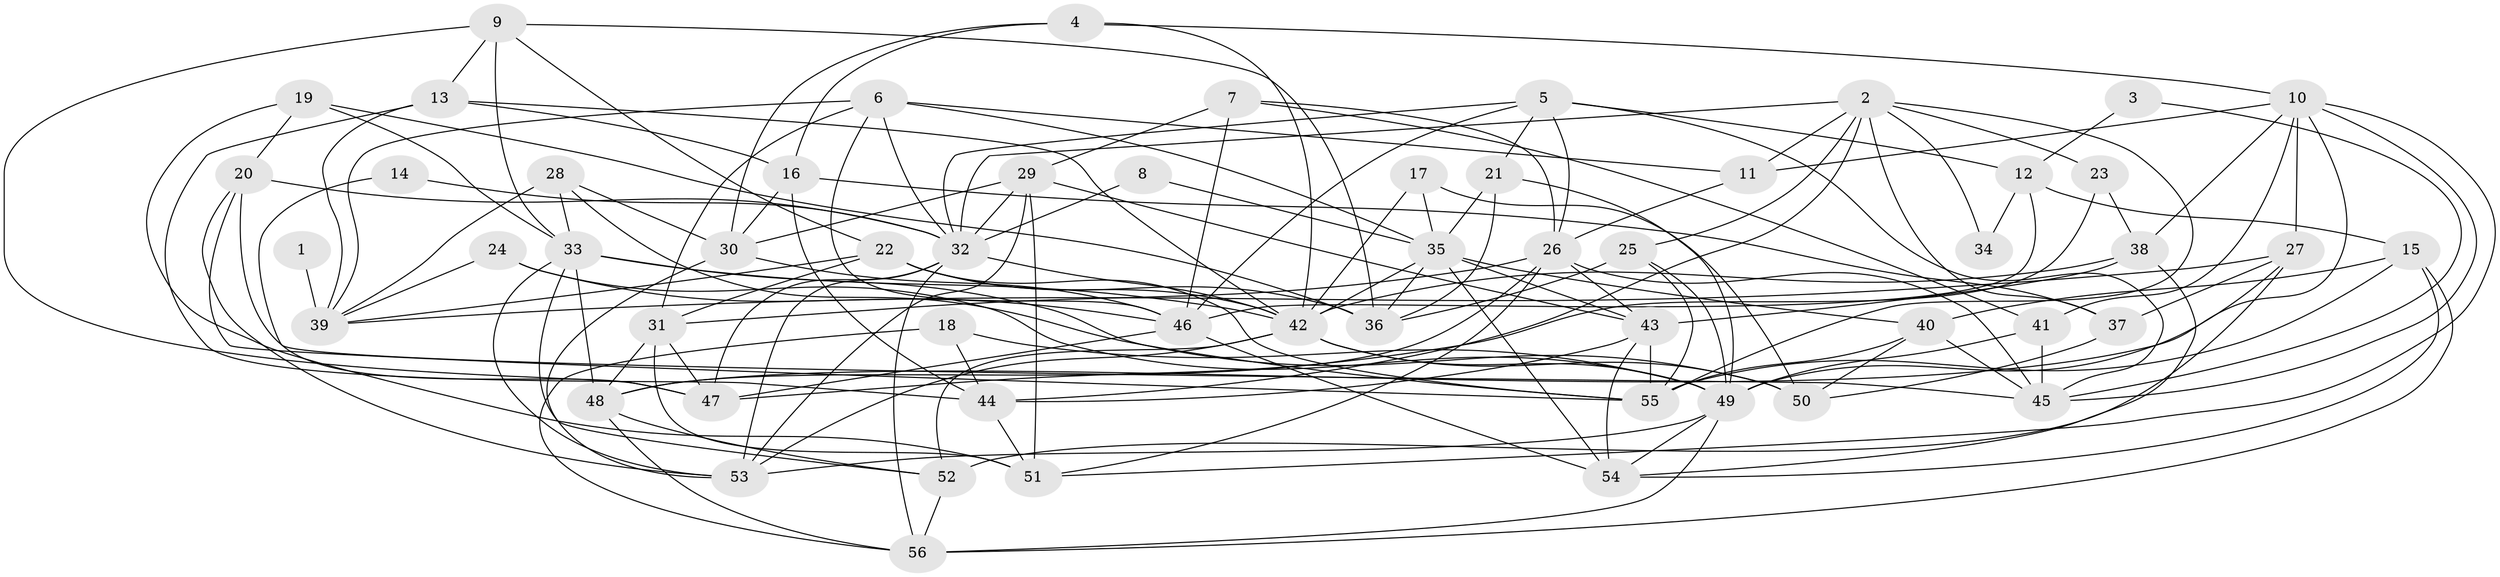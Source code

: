 // original degree distribution, {5: 0.19642857142857142, 3: 0.30357142857142855, 2: 0.09821428571428571, 4: 0.2857142857142857, 8: 0.008928571428571428, 7: 0.017857142857142856, 6: 0.08035714285714286, 10: 0.008928571428571428}
// Generated by graph-tools (version 1.1) at 2025/50/03/09/25 03:50:06]
// undirected, 56 vertices, 154 edges
graph export_dot {
graph [start="1"]
  node [color=gray90,style=filled];
  1;
  2;
  3;
  4;
  5;
  6;
  7;
  8;
  9;
  10;
  11;
  12;
  13;
  14;
  15;
  16;
  17;
  18;
  19;
  20;
  21;
  22;
  23;
  24;
  25;
  26;
  27;
  28;
  29;
  30;
  31;
  32;
  33;
  34;
  35;
  36;
  37;
  38;
  39;
  40;
  41;
  42;
  43;
  44;
  45;
  46;
  47;
  48;
  49;
  50;
  51;
  52;
  53;
  54;
  55;
  56;
  1 -- 39 [weight=2.0];
  2 -- 11 [weight=1.0];
  2 -- 23 [weight=1.0];
  2 -- 25 [weight=1.0];
  2 -- 32 [weight=1.0];
  2 -- 34 [weight=1.0];
  2 -- 37 [weight=1.0];
  2 -- 44 [weight=1.0];
  2 -- 55 [weight=1.0];
  3 -- 12 [weight=1.0];
  3 -- 45 [weight=1.0];
  4 -- 10 [weight=1.0];
  4 -- 16 [weight=1.0];
  4 -- 30 [weight=1.0];
  4 -- 42 [weight=1.0];
  5 -- 12 [weight=1.0];
  5 -- 21 [weight=1.0];
  5 -- 26 [weight=1.0];
  5 -- 32 [weight=1.0];
  5 -- 45 [weight=1.0];
  5 -- 46 [weight=1.0];
  6 -- 11 [weight=1.0];
  6 -- 31 [weight=1.0];
  6 -- 32 [weight=1.0];
  6 -- 35 [weight=1.0];
  6 -- 39 [weight=1.0];
  6 -- 46 [weight=1.0];
  7 -- 26 [weight=1.0];
  7 -- 29 [weight=1.0];
  7 -- 41 [weight=1.0];
  7 -- 46 [weight=1.0];
  8 -- 32 [weight=1.0];
  8 -- 35 [weight=1.0];
  9 -- 13 [weight=1.0];
  9 -- 22 [weight=1.0];
  9 -- 33 [weight=1.0];
  9 -- 36 [weight=1.0];
  9 -- 47 [weight=1.0];
  10 -- 11 [weight=1.0];
  10 -- 27 [weight=1.0];
  10 -- 38 [weight=1.0];
  10 -- 41 [weight=1.0];
  10 -- 45 [weight=1.0];
  10 -- 48 [weight=1.0];
  10 -- 51 [weight=1.0];
  11 -- 26 [weight=2.0];
  12 -- 15 [weight=1.0];
  12 -- 34 [weight=1.0];
  12 -- 46 [weight=1.0];
  13 -- 16 [weight=1.0];
  13 -- 39 [weight=1.0];
  13 -- 42 [weight=1.0];
  13 -- 44 [weight=1.0];
  14 -- 32 [weight=1.0];
  14 -- 47 [weight=1.0];
  15 -- 40 [weight=1.0];
  15 -- 54 [weight=1.0];
  15 -- 55 [weight=1.0];
  15 -- 56 [weight=1.0];
  16 -- 30 [weight=1.0];
  16 -- 37 [weight=1.0];
  16 -- 44 [weight=1.0];
  17 -- 35 [weight=1.0];
  17 -- 42 [weight=1.0];
  17 -- 50 [weight=1.0];
  18 -- 44 [weight=1.0];
  18 -- 49 [weight=1.0];
  18 -- 56 [weight=1.0];
  19 -- 20 [weight=1.0];
  19 -- 33 [weight=1.0];
  19 -- 36 [weight=1.0];
  19 -- 51 [weight=1.0];
  20 -- 32 [weight=1.0];
  20 -- 45 [weight=1.0];
  20 -- 53 [weight=1.0];
  20 -- 55 [weight=1.0];
  21 -- 35 [weight=1.0];
  21 -- 36 [weight=1.0];
  21 -- 49 [weight=1.0];
  22 -- 31 [weight=1.0];
  22 -- 36 [weight=1.0];
  22 -- 39 [weight=1.0];
  22 -- 42 [weight=1.0];
  22 -- 55 [weight=1.0];
  23 -- 38 [weight=1.0];
  23 -- 47 [weight=1.0];
  24 -- 39 [weight=1.0];
  24 -- 46 [weight=1.0];
  24 -- 49 [weight=1.0];
  25 -- 36 [weight=1.0];
  25 -- 49 [weight=1.0];
  25 -- 55 [weight=1.0];
  26 -- 31 [weight=1.0];
  26 -- 43 [weight=1.0];
  26 -- 45 [weight=1.0];
  26 -- 48 [weight=1.0];
  26 -- 51 [weight=1.0];
  27 -- 37 [weight=1.0];
  27 -- 39 [weight=2.0];
  27 -- 49 [weight=1.0];
  27 -- 52 [weight=1.0];
  28 -- 30 [weight=1.0];
  28 -- 33 [weight=1.0];
  28 -- 39 [weight=1.0];
  28 -- 55 [weight=1.0];
  29 -- 30 [weight=1.0];
  29 -- 32 [weight=1.0];
  29 -- 43 [weight=1.0];
  29 -- 51 [weight=1.0];
  29 -- 53 [weight=1.0];
  30 -- 46 [weight=1.0];
  30 -- 53 [weight=1.0];
  31 -- 47 [weight=1.0];
  31 -- 48 [weight=1.0];
  31 -- 51 [weight=1.0];
  32 -- 42 [weight=1.0];
  32 -- 47 [weight=1.0];
  32 -- 53 [weight=2.0];
  32 -- 56 [weight=1.0];
  33 -- 42 [weight=1.0];
  33 -- 48 [weight=1.0];
  33 -- 50 [weight=1.0];
  33 -- 52 [weight=1.0];
  33 -- 53 [weight=3.0];
  35 -- 36 [weight=1.0];
  35 -- 40 [weight=1.0];
  35 -- 42 [weight=1.0];
  35 -- 43 [weight=1.0];
  35 -- 54 [weight=1.0];
  37 -- 50 [weight=1.0];
  38 -- 42 [weight=1.0];
  38 -- 43 [weight=1.0];
  38 -- 54 [weight=1.0];
  40 -- 45 [weight=1.0];
  40 -- 50 [weight=1.0];
  40 -- 55 [weight=1.0];
  41 -- 45 [weight=1.0];
  41 -- 49 [weight=1.0];
  42 -- 49 [weight=1.0];
  42 -- 50 [weight=1.0];
  42 -- 52 [weight=1.0];
  42 -- 53 [weight=1.0];
  43 -- 44 [weight=1.0];
  43 -- 54 [weight=1.0];
  43 -- 55 [weight=1.0];
  44 -- 51 [weight=1.0];
  46 -- 47 [weight=1.0];
  46 -- 54 [weight=1.0];
  48 -- 52 [weight=1.0];
  48 -- 56 [weight=1.0];
  49 -- 53 [weight=1.0];
  49 -- 54 [weight=1.0];
  49 -- 56 [weight=1.0];
  52 -- 56 [weight=1.0];
}
